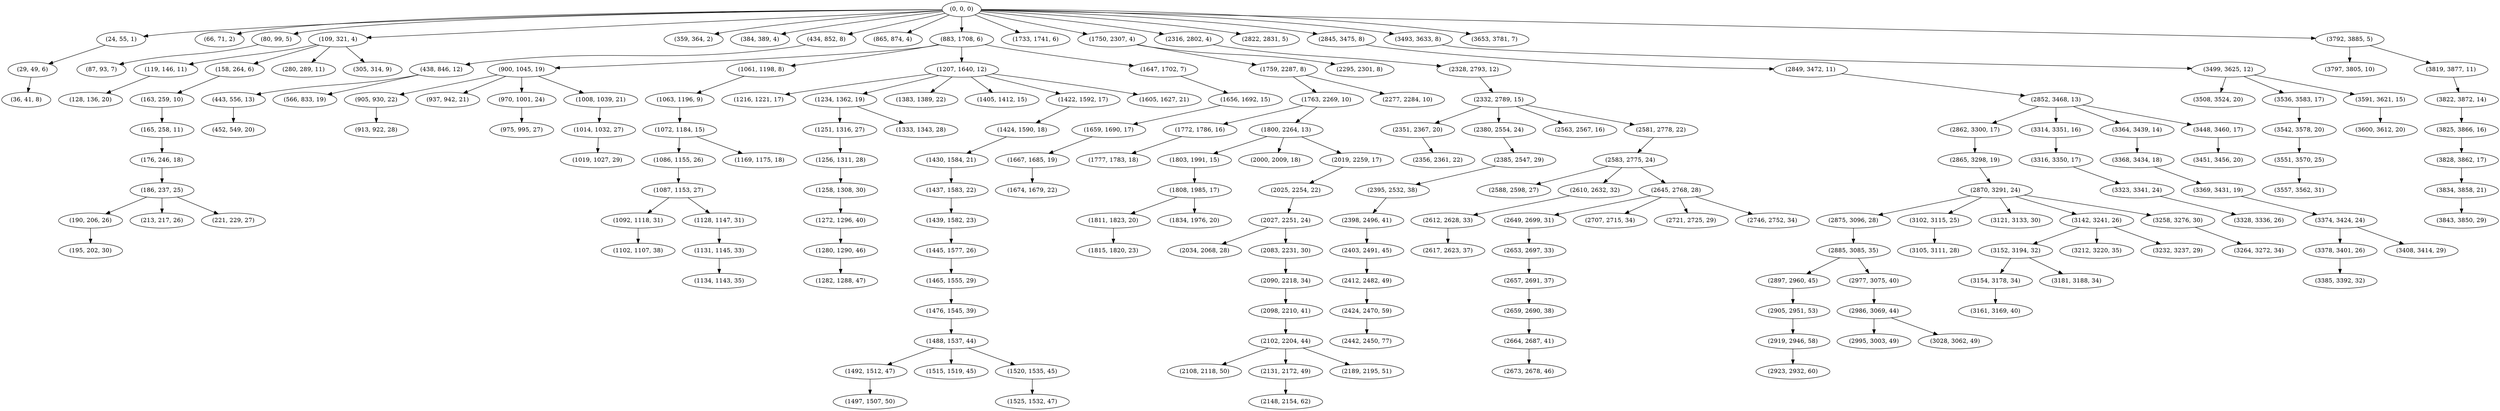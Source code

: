digraph tree {
    "(0, 0, 0)";
    "(24, 55, 1)";
    "(29, 49, 6)";
    "(36, 41, 8)";
    "(66, 71, 2)";
    "(80, 99, 5)";
    "(87, 93, 7)";
    "(109, 321, 4)";
    "(119, 146, 11)";
    "(128, 136, 20)";
    "(158, 264, 6)";
    "(163, 259, 10)";
    "(165, 258, 11)";
    "(176, 246, 18)";
    "(186, 237, 25)";
    "(190, 206, 26)";
    "(195, 202, 30)";
    "(213, 217, 26)";
    "(221, 229, 27)";
    "(280, 289, 11)";
    "(305, 314, 9)";
    "(359, 364, 2)";
    "(384, 389, 4)";
    "(434, 852, 8)";
    "(438, 846, 12)";
    "(443, 556, 13)";
    "(452, 549, 20)";
    "(566, 833, 19)";
    "(865, 874, 4)";
    "(883, 1708, 6)";
    "(900, 1045, 19)";
    "(905, 930, 22)";
    "(913, 922, 28)";
    "(937, 942, 21)";
    "(970, 1001, 24)";
    "(975, 995, 27)";
    "(1008, 1039, 21)";
    "(1014, 1032, 27)";
    "(1019, 1027, 29)";
    "(1061, 1198, 8)";
    "(1063, 1196, 9)";
    "(1072, 1184, 15)";
    "(1086, 1155, 26)";
    "(1087, 1153, 27)";
    "(1092, 1118, 31)";
    "(1102, 1107, 38)";
    "(1128, 1147, 31)";
    "(1131, 1145, 33)";
    "(1134, 1143, 35)";
    "(1169, 1175, 18)";
    "(1207, 1640, 12)";
    "(1216, 1221, 17)";
    "(1234, 1362, 19)";
    "(1251, 1316, 27)";
    "(1256, 1311, 28)";
    "(1258, 1308, 30)";
    "(1272, 1296, 40)";
    "(1280, 1290, 46)";
    "(1282, 1288, 47)";
    "(1333, 1343, 28)";
    "(1383, 1389, 22)";
    "(1405, 1412, 15)";
    "(1422, 1592, 17)";
    "(1424, 1590, 18)";
    "(1430, 1584, 21)";
    "(1437, 1583, 22)";
    "(1439, 1582, 23)";
    "(1445, 1577, 26)";
    "(1465, 1555, 29)";
    "(1476, 1545, 39)";
    "(1488, 1537, 44)";
    "(1492, 1512, 47)";
    "(1497, 1507, 50)";
    "(1515, 1519, 45)";
    "(1520, 1535, 45)";
    "(1525, 1532, 47)";
    "(1605, 1627, 21)";
    "(1647, 1702, 7)";
    "(1656, 1692, 15)";
    "(1659, 1690, 17)";
    "(1667, 1685, 19)";
    "(1674, 1679, 22)";
    "(1733, 1741, 6)";
    "(1750, 2307, 4)";
    "(1759, 2287, 8)";
    "(1763, 2269, 10)";
    "(1772, 1786, 16)";
    "(1777, 1783, 18)";
    "(1800, 2264, 13)";
    "(1803, 1991, 15)";
    "(1808, 1985, 17)";
    "(1811, 1823, 20)";
    "(1815, 1820, 23)";
    "(1834, 1976, 20)";
    "(2000, 2009, 18)";
    "(2019, 2259, 17)";
    "(2025, 2254, 22)";
    "(2027, 2251, 24)";
    "(2034, 2068, 28)";
    "(2083, 2231, 30)";
    "(2090, 2218, 34)";
    "(2098, 2210, 41)";
    "(2102, 2204, 44)";
    "(2108, 2118, 50)";
    "(2131, 2172, 49)";
    "(2148, 2154, 62)";
    "(2189, 2195, 51)";
    "(2277, 2284, 10)";
    "(2295, 2301, 8)";
    "(2316, 2802, 4)";
    "(2328, 2793, 12)";
    "(2332, 2789, 15)";
    "(2351, 2367, 20)";
    "(2356, 2361, 22)";
    "(2380, 2554, 24)";
    "(2385, 2547, 29)";
    "(2395, 2532, 38)";
    "(2398, 2496, 41)";
    "(2403, 2491, 45)";
    "(2412, 2482, 49)";
    "(2424, 2470, 59)";
    "(2442, 2450, 77)";
    "(2563, 2567, 16)";
    "(2581, 2778, 22)";
    "(2583, 2775, 24)";
    "(2588, 2598, 27)";
    "(2610, 2632, 32)";
    "(2612, 2628, 33)";
    "(2617, 2623, 37)";
    "(2645, 2768, 28)";
    "(2649, 2699, 31)";
    "(2653, 2697, 33)";
    "(2657, 2691, 37)";
    "(2659, 2690, 38)";
    "(2664, 2687, 41)";
    "(2673, 2678, 46)";
    "(2707, 2715, 34)";
    "(2721, 2725, 29)";
    "(2746, 2752, 34)";
    "(2822, 2831, 5)";
    "(2845, 3475, 8)";
    "(2849, 3472, 11)";
    "(2852, 3468, 13)";
    "(2862, 3300, 17)";
    "(2865, 3298, 19)";
    "(2870, 3291, 24)";
    "(2875, 3096, 28)";
    "(2885, 3085, 35)";
    "(2897, 2960, 45)";
    "(2905, 2951, 53)";
    "(2919, 2946, 58)";
    "(2923, 2932, 60)";
    "(2977, 3075, 40)";
    "(2986, 3069, 44)";
    "(2995, 3003, 49)";
    "(3028, 3062, 49)";
    "(3102, 3115, 25)";
    "(3105, 3111, 28)";
    "(3121, 3133, 30)";
    "(3142, 3241, 26)";
    "(3152, 3194, 32)";
    "(3154, 3178, 34)";
    "(3161, 3169, 40)";
    "(3181, 3188, 34)";
    "(3212, 3220, 35)";
    "(3232, 3237, 29)";
    "(3258, 3276, 30)";
    "(3264, 3272, 34)";
    "(3314, 3351, 16)";
    "(3316, 3350, 17)";
    "(3323, 3341, 24)";
    "(3328, 3336, 26)";
    "(3364, 3439, 14)";
    "(3368, 3434, 18)";
    "(3369, 3431, 19)";
    "(3374, 3424, 24)";
    "(3378, 3401, 26)";
    "(3385, 3392, 32)";
    "(3408, 3414, 29)";
    "(3448, 3460, 17)";
    "(3451, 3456, 20)";
    "(3493, 3633, 8)";
    "(3499, 3625, 12)";
    "(3508, 3524, 20)";
    "(3536, 3583, 17)";
    "(3542, 3578, 20)";
    "(3551, 3570, 25)";
    "(3557, 3562, 31)";
    "(3591, 3621, 15)";
    "(3600, 3612, 20)";
    "(3653, 3781, 7)";
    "(3792, 3885, 5)";
    "(3797, 3805, 10)";
    "(3819, 3877, 11)";
    "(3822, 3872, 14)";
    "(3825, 3866, 16)";
    "(3828, 3862, 17)";
    "(3834, 3858, 21)";
    "(3843, 3850, 29)";
    "(0, 0, 0)" -> "(24, 55, 1)";
    "(0, 0, 0)" -> "(66, 71, 2)";
    "(0, 0, 0)" -> "(80, 99, 5)";
    "(0, 0, 0)" -> "(109, 321, 4)";
    "(0, 0, 0)" -> "(359, 364, 2)";
    "(0, 0, 0)" -> "(384, 389, 4)";
    "(0, 0, 0)" -> "(434, 852, 8)";
    "(0, 0, 0)" -> "(865, 874, 4)";
    "(0, 0, 0)" -> "(883, 1708, 6)";
    "(0, 0, 0)" -> "(1733, 1741, 6)";
    "(0, 0, 0)" -> "(1750, 2307, 4)";
    "(0, 0, 0)" -> "(2316, 2802, 4)";
    "(0, 0, 0)" -> "(2822, 2831, 5)";
    "(0, 0, 0)" -> "(2845, 3475, 8)";
    "(0, 0, 0)" -> "(3493, 3633, 8)";
    "(0, 0, 0)" -> "(3653, 3781, 7)";
    "(0, 0, 0)" -> "(3792, 3885, 5)";
    "(24, 55, 1)" -> "(29, 49, 6)";
    "(29, 49, 6)" -> "(36, 41, 8)";
    "(80, 99, 5)" -> "(87, 93, 7)";
    "(109, 321, 4)" -> "(119, 146, 11)";
    "(109, 321, 4)" -> "(158, 264, 6)";
    "(109, 321, 4)" -> "(280, 289, 11)";
    "(109, 321, 4)" -> "(305, 314, 9)";
    "(119, 146, 11)" -> "(128, 136, 20)";
    "(158, 264, 6)" -> "(163, 259, 10)";
    "(163, 259, 10)" -> "(165, 258, 11)";
    "(165, 258, 11)" -> "(176, 246, 18)";
    "(176, 246, 18)" -> "(186, 237, 25)";
    "(186, 237, 25)" -> "(190, 206, 26)";
    "(186, 237, 25)" -> "(213, 217, 26)";
    "(186, 237, 25)" -> "(221, 229, 27)";
    "(190, 206, 26)" -> "(195, 202, 30)";
    "(434, 852, 8)" -> "(438, 846, 12)";
    "(438, 846, 12)" -> "(443, 556, 13)";
    "(438, 846, 12)" -> "(566, 833, 19)";
    "(443, 556, 13)" -> "(452, 549, 20)";
    "(883, 1708, 6)" -> "(900, 1045, 19)";
    "(883, 1708, 6)" -> "(1061, 1198, 8)";
    "(883, 1708, 6)" -> "(1207, 1640, 12)";
    "(883, 1708, 6)" -> "(1647, 1702, 7)";
    "(900, 1045, 19)" -> "(905, 930, 22)";
    "(900, 1045, 19)" -> "(937, 942, 21)";
    "(900, 1045, 19)" -> "(970, 1001, 24)";
    "(900, 1045, 19)" -> "(1008, 1039, 21)";
    "(905, 930, 22)" -> "(913, 922, 28)";
    "(970, 1001, 24)" -> "(975, 995, 27)";
    "(1008, 1039, 21)" -> "(1014, 1032, 27)";
    "(1014, 1032, 27)" -> "(1019, 1027, 29)";
    "(1061, 1198, 8)" -> "(1063, 1196, 9)";
    "(1063, 1196, 9)" -> "(1072, 1184, 15)";
    "(1072, 1184, 15)" -> "(1086, 1155, 26)";
    "(1072, 1184, 15)" -> "(1169, 1175, 18)";
    "(1086, 1155, 26)" -> "(1087, 1153, 27)";
    "(1087, 1153, 27)" -> "(1092, 1118, 31)";
    "(1087, 1153, 27)" -> "(1128, 1147, 31)";
    "(1092, 1118, 31)" -> "(1102, 1107, 38)";
    "(1128, 1147, 31)" -> "(1131, 1145, 33)";
    "(1131, 1145, 33)" -> "(1134, 1143, 35)";
    "(1207, 1640, 12)" -> "(1216, 1221, 17)";
    "(1207, 1640, 12)" -> "(1234, 1362, 19)";
    "(1207, 1640, 12)" -> "(1383, 1389, 22)";
    "(1207, 1640, 12)" -> "(1405, 1412, 15)";
    "(1207, 1640, 12)" -> "(1422, 1592, 17)";
    "(1207, 1640, 12)" -> "(1605, 1627, 21)";
    "(1234, 1362, 19)" -> "(1251, 1316, 27)";
    "(1234, 1362, 19)" -> "(1333, 1343, 28)";
    "(1251, 1316, 27)" -> "(1256, 1311, 28)";
    "(1256, 1311, 28)" -> "(1258, 1308, 30)";
    "(1258, 1308, 30)" -> "(1272, 1296, 40)";
    "(1272, 1296, 40)" -> "(1280, 1290, 46)";
    "(1280, 1290, 46)" -> "(1282, 1288, 47)";
    "(1422, 1592, 17)" -> "(1424, 1590, 18)";
    "(1424, 1590, 18)" -> "(1430, 1584, 21)";
    "(1430, 1584, 21)" -> "(1437, 1583, 22)";
    "(1437, 1583, 22)" -> "(1439, 1582, 23)";
    "(1439, 1582, 23)" -> "(1445, 1577, 26)";
    "(1445, 1577, 26)" -> "(1465, 1555, 29)";
    "(1465, 1555, 29)" -> "(1476, 1545, 39)";
    "(1476, 1545, 39)" -> "(1488, 1537, 44)";
    "(1488, 1537, 44)" -> "(1492, 1512, 47)";
    "(1488, 1537, 44)" -> "(1515, 1519, 45)";
    "(1488, 1537, 44)" -> "(1520, 1535, 45)";
    "(1492, 1512, 47)" -> "(1497, 1507, 50)";
    "(1520, 1535, 45)" -> "(1525, 1532, 47)";
    "(1647, 1702, 7)" -> "(1656, 1692, 15)";
    "(1656, 1692, 15)" -> "(1659, 1690, 17)";
    "(1659, 1690, 17)" -> "(1667, 1685, 19)";
    "(1667, 1685, 19)" -> "(1674, 1679, 22)";
    "(1750, 2307, 4)" -> "(1759, 2287, 8)";
    "(1750, 2307, 4)" -> "(2295, 2301, 8)";
    "(1759, 2287, 8)" -> "(1763, 2269, 10)";
    "(1759, 2287, 8)" -> "(2277, 2284, 10)";
    "(1763, 2269, 10)" -> "(1772, 1786, 16)";
    "(1763, 2269, 10)" -> "(1800, 2264, 13)";
    "(1772, 1786, 16)" -> "(1777, 1783, 18)";
    "(1800, 2264, 13)" -> "(1803, 1991, 15)";
    "(1800, 2264, 13)" -> "(2000, 2009, 18)";
    "(1800, 2264, 13)" -> "(2019, 2259, 17)";
    "(1803, 1991, 15)" -> "(1808, 1985, 17)";
    "(1808, 1985, 17)" -> "(1811, 1823, 20)";
    "(1808, 1985, 17)" -> "(1834, 1976, 20)";
    "(1811, 1823, 20)" -> "(1815, 1820, 23)";
    "(2019, 2259, 17)" -> "(2025, 2254, 22)";
    "(2025, 2254, 22)" -> "(2027, 2251, 24)";
    "(2027, 2251, 24)" -> "(2034, 2068, 28)";
    "(2027, 2251, 24)" -> "(2083, 2231, 30)";
    "(2083, 2231, 30)" -> "(2090, 2218, 34)";
    "(2090, 2218, 34)" -> "(2098, 2210, 41)";
    "(2098, 2210, 41)" -> "(2102, 2204, 44)";
    "(2102, 2204, 44)" -> "(2108, 2118, 50)";
    "(2102, 2204, 44)" -> "(2131, 2172, 49)";
    "(2102, 2204, 44)" -> "(2189, 2195, 51)";
    "(2131, 2172, 49)" -> "(2148, 2154, 62)";
    "(2316, 2802, 4)" -> "(2328, 2793, 12)";
    "(2328, 2793, 12)" -> "(2332, 2789, 15)";
    "(2332, 2789, 15)" -> "(2351, 2367, 20)";
    "(2332, 2789, 15)" -> "(2380, 2554, 24)";
    "(2332, 2789, 15)" -> "(2563, 2567, 16)";
    "(2332, 2789, 15)" -> "(2581, 2778, 22)";
    "(2351, 2367, 20)" -> "(2356, 2361, 22)";
    "(2380, 2554, 24)" -> "(2385, 2547, 29)";
    "(2385, 2547, 29)" -> "(2395, 2532, 38)";
    "(2395, 2532, 38)" -> "(2398, 2496, 41)";
    "(2398, 2496, 41)" -> "(2403, 2491, 45)";
    "(2403, 2491, 45)" -> "(2412, 2482, 49)";
    "(2412, 2482, 49)" -> "(2424, 2470, 59)";
    "(2424, 2470, 59)" -> "(2442, 2450, 77)";
    "(2581, 2778, 22)" -> "(2583, 2775, 24)";
    "(2583, 2775, 24)" -> "(2588, 2598, 27)";
    "(2583, 2775, 24)" -> "(2610, 2632, 32)";
    "(2583, 2775, 24)" -> "(2645, 2768, 28)";
    "(2610, 2632, 32)" -> "(2612, 2628, 33)";
    "(2612, 2628, 33)" -> "(2617, 2623, 37)";
    "(2645, 2768, 28)" -> "(2649, 2699, 31)";
    "(2645, 2768, 28)" -> "(2707, 2715, 34)";
    "(2645, 2768, 28)" -> "(2721, 2725, 29)";
    "(2645, 2768, 28)" -> "(2746, 2752, 34)";
    "(2649, 2699, 31)" -> "(2653, 2697, 33)";
    "(2653, 2697, 33)" -> "(2657, 2691, 37)";
    "(2657, 2691, 37)" -> "(2659, 2690, 38)";
    "(2659, 2690, 38)" -> "(2664, 2687, 41)";
    "(2664, 2687, 41)" -> "(2673, 2678, 46)";
    "(2845, 3475, 8)" -> "(2849, 3472, 11)";
    "(2849, 3472, 11)" -> "(2852, 3468, 13)";
    "(2852, 3468, 13)" -> "(2862, 3300, 17)";
    "(2852, 3468, 13)" -> "(3314, 3351, 16)";
    "(2852, 3468, 13)" -> "(3364, 3439, 14)";
    "(2852, 3468, 13)" -> "(3448, 3460, 17)";
    "(2862, 3300, 17)" -> "(2865, 3298, 19)";
    "(2865, 3298, 19)" -> "(2870, 3291, 24)";
    "(2870, 3291, 24)" -> "(2875, 3096, 28)";
    "(2870, 3291, 24)" -> "(3102, 3115, 25)";
    "(2870, 3291, 24)" -> "(3121, 3133, 30)";
    "(2870, 3291, 24)" -> "(3142, 3241, 26)";
    "(2870, 3291, 24)" -> "(3258, 3276, 30)";
    "(2875, 3096, 28)" -> "(2885, 3085, 35)";
    "(2885, 3085, 35)" -> "(2897, 2960, 45)";
    "(2885, 3085, 35)" -> "(2977, 3075, 40)";
    "(2897, 2960, 45)" -> "(2905, 2951, 53)";
    "(2905, 2951, 53)" -> "(2919, 2946, 58)";
    "(2919, 2946, 58)" -> "(2923, 2932, 60)";
    "(2977, 3075, 40)" -> "(2986, 3069, 44)";
    "(2986, 3069, 44)" -> "(2995, 3003, 49)";
    "(2986, 3069, 44)" -> "(3028, 3062, 49)";
    "(3102, 3115, 25)" -> "(3105, 3111, 28)";
    "(3142, 3241, 26)" -> "(3152, 3194, 32)";
    "(3142, 3241, 26)" -> "(3212, 3220, 35)";
    "(3142, 3241, 26)" -> "(3232, 3237, 29)";
    "(3152, 3194, 32)" -> "(3154, 3178, 34)";
    "(3152, 3194, 32)" -> "(3181, 3188, 34)";
    "(3154, 3178, 34)" -> "(3161, 3169, 40)";
    "(3258, 3276, 30)" -> "(3264, 3272, 34)";
    "(3314, 3351, 16)" -> "(3316, 3350, 17)";
    "(3316, 3350, 17)" -> "(3323, 3341, 24)";
    "(3323, 3341, 24)" -> "(3328, 3336, 26)";
    "(3364, 3439, 14)" -> "(3368, 3434, 18)";
    "(3368, 3434, 18)" -> "(3369, 3431, 19)";
    "(3369, 3431, 19)" -> "(3374, 3424, 24)";
    "(3374, 3424, 24)" -> "(3378, 3401, 26)";
    "(3374, 3424, 24)" -> "(3408, 3414, 29)";
    "(3378, 3401, 26)" -> "(3385, 3392, 32)";
    "(3448, 3460, 17)" -> "(3451, 3456, 20)";
    "(3493, 3633, 8)" -> "(3499, 3625, 12)";
    "(3499, 3625, 12)" -> "(3508, 3524, 20)";
    "(3499, 3625, 12)" -> "(3536, 3583, 17)";
    "(3499, 3625, 12)" -> "(3591, 3621, 15)";
    "(3536, 3583, 17)" -> "(3542, 3578, 20)";
    "(3542, 3578, 20)" -> "(3551, 3570, 25)";
    "(3551, 3570, 25)" -> "(3557, 3562, 31)";
    "(3591, 3621, 15)" -> "(3600, 3612, 20)";
    "(3792, 3885, 5)" -> "(3797, 3805, 10)";
    "(3792, 3885, 5)" -> "(3819, 3877, 11)";
    "(3819, 3877, 11)" -> "(3822, 3872, 14)";
    "(3822, 3872, 14)" -> "(3825, 3866, 16)";
    "(3825, 3866, 16)" -> "(3828, 3862, 17)";
    "(3828, 3862, 17)" -> "(3834, 3858, 21)";
    "(3834, 3858, 21)" -> "(3843, 3850, 29)";
}
